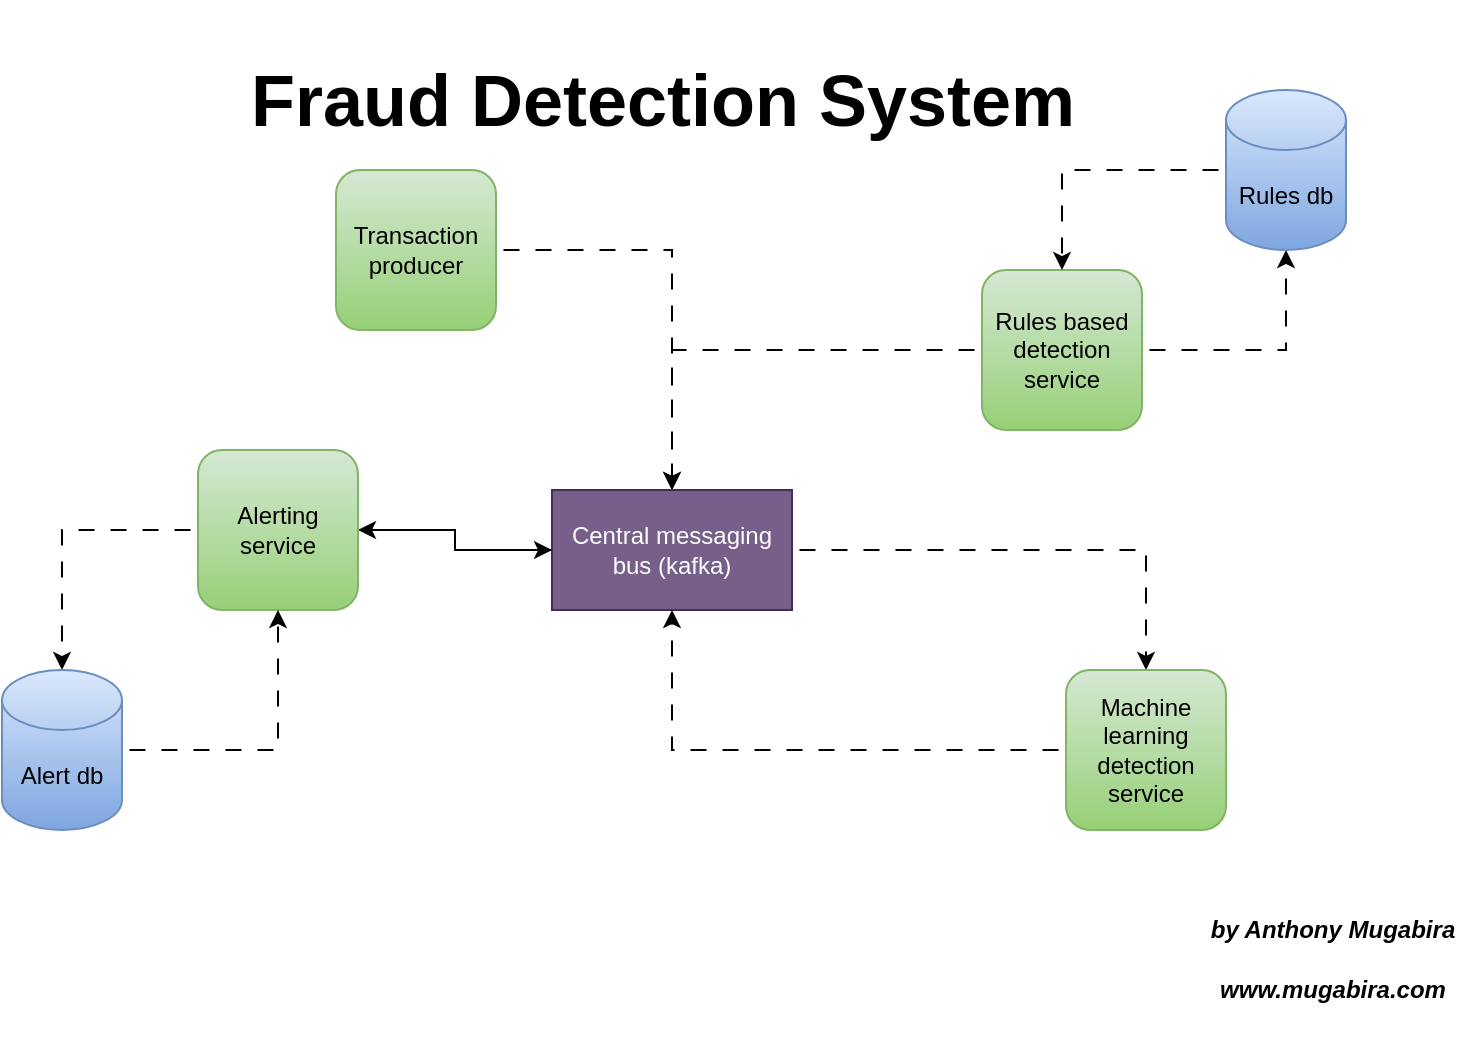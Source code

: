 <mxfile version="26.2.14">
  <diagram name="Page-1" id="KZF8nSdD4FeOs1GV-kFl">
    <mxGraphModel dx="1042" dy="1663" grid="1" gridSize="10" guides="1" tooltips="1" connect="1" arrows="1" fold="1" page="1" pageScale="1" pageWidth="850" pageHeight="1100" math="0" shadow="0" adaptiveColors="auto">
      <root>
        <mxCell id="0" />
        <mxCell id="1" parent="0" />
        <mxCell id="c2FdeN_dxvbNyN5L3kbx-12" style="edgeStyle=orthogonalEdgeStyle;rounded=0;orthogonalLoop=1;jettySize=auto;html=1;flowAnimation=1;" edge="1" parent="1" source="c2FdeN_dxvbNyN5L3kbx-1" target="c2FdeN_dxvbNyN5L3kbx-2">
          <mxGeometry relative="1" as="geometry" />
        </mxCell>
        <mxCell id="c2FdeN_dxvbNyN5L3kbx-1" value="Transaction producer" style="whiteSpace=wrap;html=1;aspect=fixed;rounded=1;fillColor=#d5e8d4;strokeColor=#82b366;gradientColor=#97d077;" vertex="1" parent="1">
          <mxGeometry x="257" y="70" width="80" height="80" as="geometry" />
        </mxCell>
        <mxCell id="c2FdeN_dxvbNyN5L3kbx-11" style="edgeStyle=orthogonalEdgeStyle;rounded=0;orthogonalLoop=1;jettySize=auto;html=1;" edge="1" parent="1" source="c2FdeN_dxvbNyN5L3kbx-2" target="c2FdeN_dxvbNyN5L3kbx-4">
          <mxGeometry relative="1" as="geometry" />
        </mxCell>
        <mxCell id="c2FdeN_dxvbNyN5L3kbx-17" style="edgeStyle=orthogonalEdgeStyle;rounded=0;orthogonalLoop=1;jettySize=auto;html=1;flowAnimation=1;" edge="1" parent="1" source="c2FdeN_dxvbNyN5L3kbx-2" target="c2FdeN_dxvbNyN5L3kbx-7">
          <mxGeometry relative="1" as="geometry" />
        </mxCell>
        <mxCell id="c2FdeN_dxvbNyN5L3kbx-2" value="Central messaging bus (kafka)" style="rounded=0;whiteSpace=wrap;html=1;fillColor=#76608a;fontColor=#ffffff;strokeColor=#432D57;" vertex="1" parent="1">
          <mxGeometry x="365" y="230" width="120" height="60" as="geometry" />
        </mxCell>
        <mxCell id="c2FdeN_dxvbNyN5L3kbx-14" style="edgeStyle=orthogonalEdgeStyle;rounded=0;orthogonalLoop=1;jettySize=auto;html=1;flowAnimation=1;" edge="1" parent="1" source="c2FdeN_dxvbNyN5L3kbx-3" target="c2FdeN_dxvbNyN5L3kbx-6">
          <mxGeometry relative="1" as="geometry" />
        </mxCell>
        <mxCell id="c2FdeN_dxvbNyN5L3kbx-3" value="Rules based detection service" style="whiteSpace=wrap;html=1;aspect=fixed;rounded=1;fillColor=#d5e8d4;strokeColor=#82b366;gradientColor=#97d077;" vertex="1" parent="1">
          <mxGeometry x="580" y="120" width="80" height="80" as="geometry" />
        </mxCell>
        <mxCell id="c2FdeN_dxvbNyN5L3kbx-8" style="edgeStyle=orthogonalEdgeStyle;rounded=0;orthogonalLoop=1;jettySize=auto;html=1;flowAnimation=1;" edge="1" parent="1" source="c2FdeN_dxvbNyN5L3kbx-4" target="c2FdeN_dxvbNyN5L3kbx-5">
          <mxGeometry relative="1" as="geometry" />
        </mxCell>
        <mxCell id="c2FdeN_dxvbNyN5L3kbx-10" style="edgeStyle=orthogonalEdgeStyle;rounded=0;orthogonalLoop=1;jettySize=auto;html=1;flowAnimation=1;" edge="1" parent="1" source="c2FdeN_dxvbNyN5L3kbx-4" target="c2FdeN_dxvbNyN5L3kbx-2">
          <mxGeometry relative="1" as="geometry" />
        </mxCell>
        <mxCell id="c2FdeN_dxvbNyN5L3kbx-4" value="Alerting service" style="whiteSpace=wrap;html=1;aspect=fixed;rounded=1;fillColor=#d5e8d4;strokeColor=#82b366;gradientColor=#97d077;" vertex="1" parent="1">
          <mxGeometry x="188" y="210" width="80" height="80" as="geometry" />
        </mxCell>
        <mxCell id="c2FdeN_dxvbNyN5L3kbx-9" style="edgeStyle=orthogonalEdgeStyle;rounded=0;orthogonalLoop=1;jettySize=auto;html=1;flowAnimation=1;" edge="1" parent="1" source="c2FdeN_dxvbNyN5L3kbx-5" target="c2FdeN_dxvbNyN5L3kbx-4">
          <mxGeometry relative="1" as="geometry" />
        </mxCell>
        <mxCell id="c2FdeN_dxvbNyN5L3kbx-5" value="Alert db" style="shape=cylinder3;whiteSpace=wrap;html=1;boundedLbl=1;backgroundOutline=1;size=15;fillColor=#dae8fc;strokeColor=#6c8ebf;gradientColor=#7ea6e0;" vertex="1" parent="1">
          <mxGeometry x="90" y="320" width="60" height="80" as="geometry" />
        </mxCell>
        <mxCell id="c2FdeN_dxvbNyN5L3kbx-15" style="edgeStyle=orthogonalEdgeStyle;rounded=0;orthogonalLoop=1;jettySize=auto;html=1;flowAnimation=1;" edge="1" parent="1" source="c2FdeN_dxvbNyN5L3kbx-6" target="c2FdeN_dxvbNyN5L3kbx-3">
          <mxGeometry relative="1" as="geometry" />
        </mxCell>
        <mxCell id="c2FdeN_dxvbNyN5L3kbx-6" value="Rules db" style="shape=cylinder3;whiteSpace=wrap;html=1;boundedLbl=1;backgroundOutline=1;size=15;fillColor=#dae8fc;strokeColor=#6c8ebf;gradientColor=#7ea6e0;" vertex="1" parent="1">
          <mxGeometry x="702" y="30" width="60" height="80" as="geometry" />
        </mxCell>
        <mxCell id="c2FdeN_dxvbNyN5L3kbx-16" style="edgeStyle=orthogonalEdgeStyle;rounded=0;orthogonalLoop=1;jettySize=auto;html=1;flowAnimation=1;" edge="1" parent="1" source="c2FdeN_dxvbNyN5L3kbx-7" target="c2FdeN_dxvbNyN5L3kbx-2">
          <mxGeometry relative="1" as="geometry" />
        </mxCell>
        <mxCell id="c2FdeN_dxvbNyN5L3kbx-7" value="Machine learning detection service" style="whiteSpace=wrap;html=1;aspect=fixed;rounded=1;fillColor=#d5e8d4;strokeColor=#82b366;gradientColor=#97d077;" vertex="1" parent="1">
          <mxGeometry x="622" y="320" width="80" height="80" as="geometry" />
        </mxCell>
        <mxCell id="c2FdeN_dxvbNyN5L3kbx-13" style="edgeStyle=orthogonalEdgeStyle;rounded=0;orthogonalLoop=1;jettySize=auto;html=1;flowAnimation=1;" edge="1" parent="1" source="c2FdeN_dxvbNyN5L3kbx-3" target="c2FdeN_dxvbNyN5L3kbx-2">
          <mxGeometry relative="1" as="geometry">
            <mxPoint x="470" y="320" as="targetPoint" />
          </mxGeometry>
        </mxCell>
        <mxCell id="c2FdeN_dxvbNyN5L3kbx-18" value="&lt;h1&gt;Fraud Detection System&lt;/h1&gt;" style="text;html=1;align=center;verticalAlign=middle;resizable=0;points=[];autosize=1;fontStyle=1;fontSize=18;" vertex="1" parent="1">
          <mxGeometry x="200" y="-15" width="440" height="100" as="geometry" />
        </mxCell>
        <mxCell id="c2FdeN_dxvbNyN5L3kbx-19" value="&lt;h4&gt;&lt;i&gt;by Anthony Mugabira&lt;/i&gt;&lt;/h4&gt;&lt;h4&gt;&lt;i&gt;www.mugabira.com&lt;/i&gt;&lt;/h4&gt;" style="text;html=1;align=center;verticalAlign=middle;resizable=0;points=[];autosize=1;strokeColor=none;fillColor=none;" vertex="1" parent="1">
          <mxGeometry x="680" y="420" width="150" height="90" as="geometry" />
        </mxCell>
      </root>
    </mxGraphModel>
  </diagram>
</mxfile>
